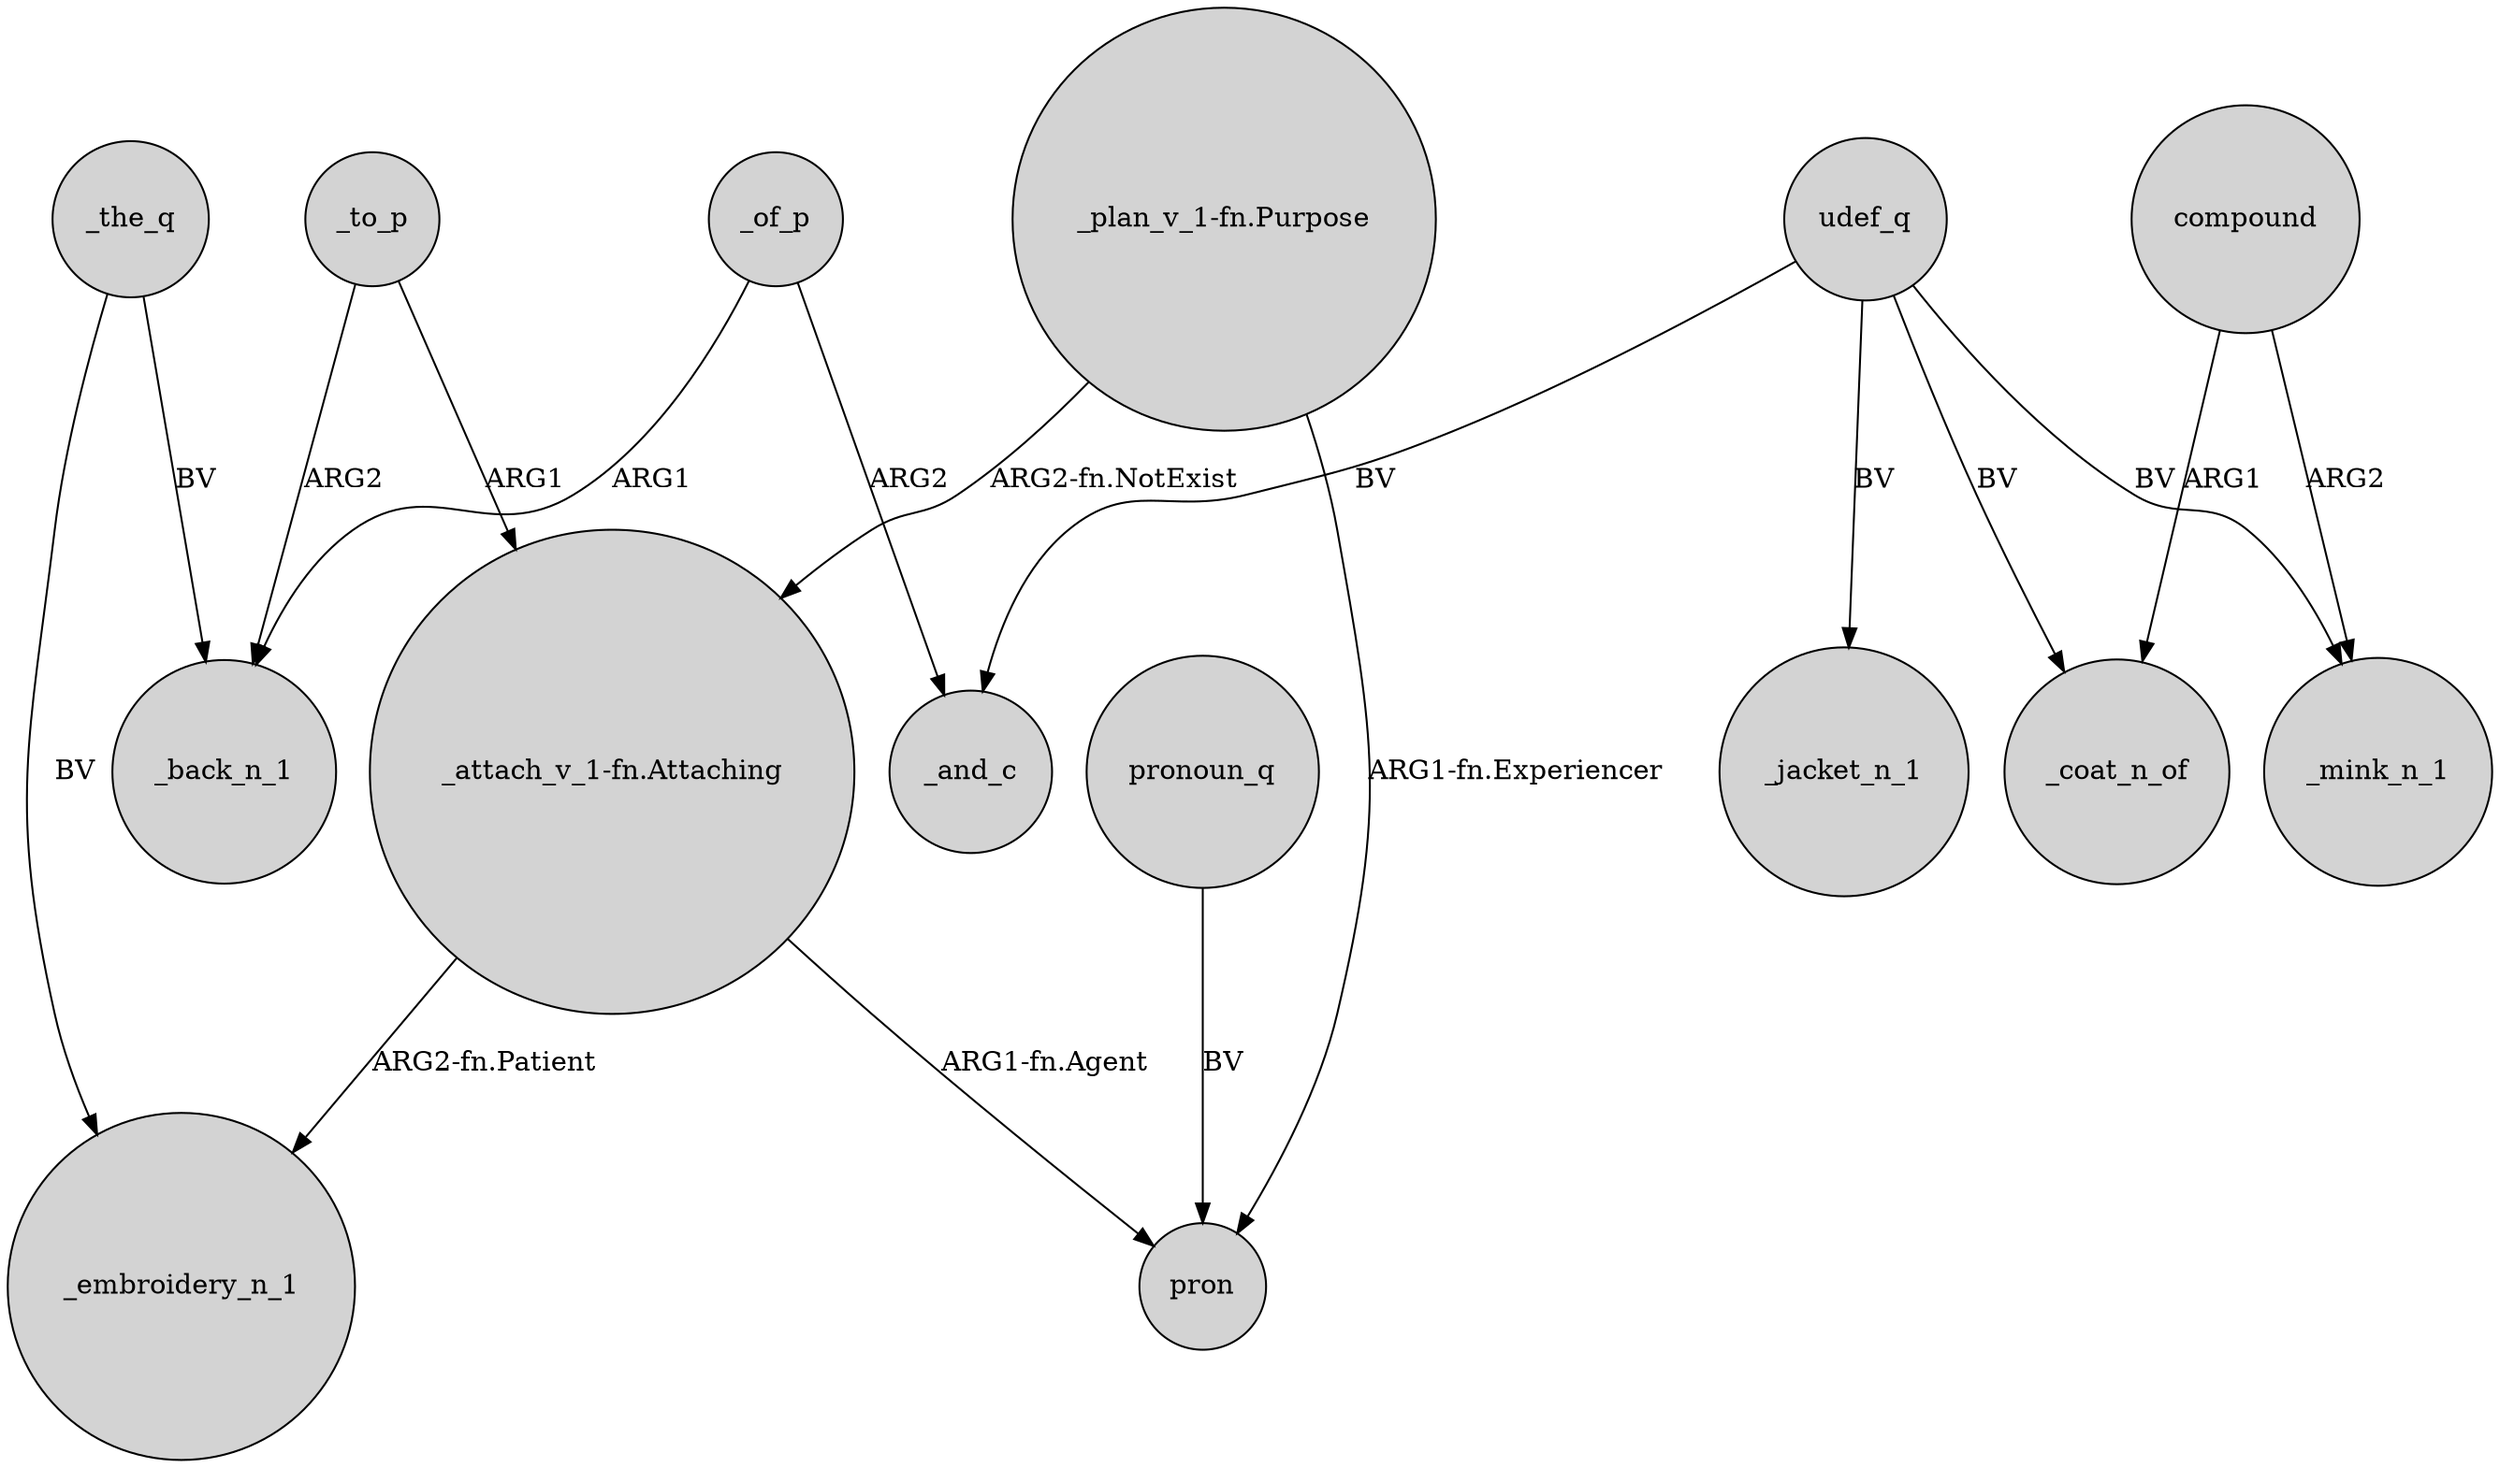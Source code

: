 digraph {
	node [shape=circle style=filled]
	_to_p -> "_attach_v_1-fn.Attaching" [label=ARG1]
	_to_p -> _back_n_1 [label=ARG2]
	_of_p -> _and_c [label=ARG2]
	"_attach_v_1-fn.Attaching" -> _embroidery_n_1 [label="ARG2-fn.Patient"]
	compound -> _mink_n_1 [label=ARG2]
	udef_q -> _coat_n_of [label=BV]
	"_plan_v_1-fn.Purpose" -> "_attach_v_1-fn.Attaching" [label="ARG2-fn.NotExist"]
	udef_q -> _jacket_n_1 [label=BV]
	udef_q -> _and_c [label=BV]
	"_attach_v_1-fn.Attaching" -> pron [label="ARG1-fn.Agent"]
	compound -> _coat_n_of [label=ARG1]
	_the_q -> _embroidery_n_1 [label=BV]
	udef_q -> _mink_n_1 [label=BV]
	_the_q -> _back_n_1 [label=BV]
	"_plan_v_1-fn.Purpose" -> pron [label="ARG1-fn.Experiencer"]
	_of_p -> _back_n_1 [label=ARG1]
	pronoun_q -> pron [label=BV]
}
